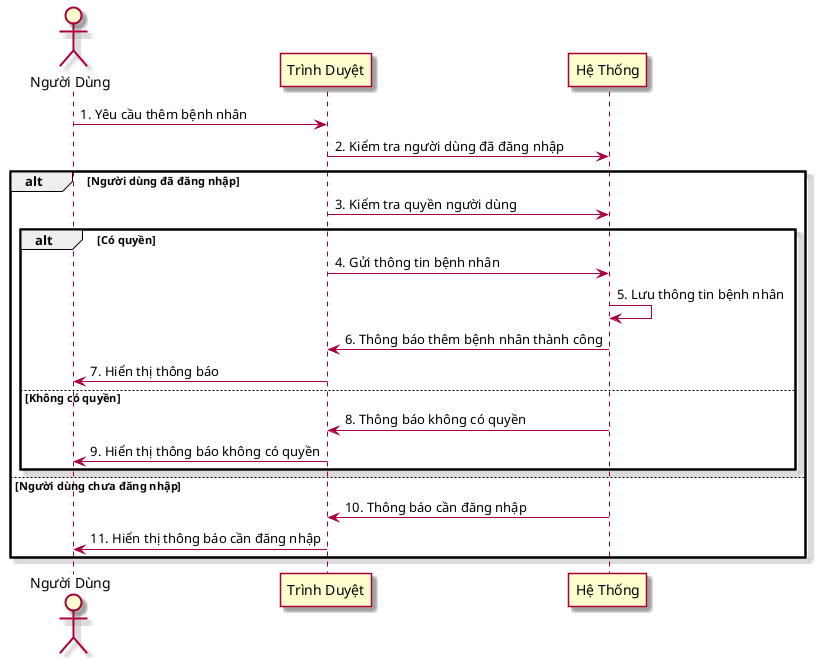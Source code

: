 @startuml "tao moi benh nhan"

skin rose
actor "Người Dùng" as User
participant "Trình Duyệt" as Browser
participant "Hệ Thống" as Server


User -> Browser: 1. Yêu cầu thêm bệnh nhân
Browser -> Server: 2. Kiểm tra người dùng đã đăng nhập
alt Người dùng đã đăng nhập
    Browser -> Server: 3. Kiểm tra quyền người dùng
    alt Có quyền
        Browser -> Server: 4. Gửi thông tin bệnh nhân
        Server -> Server: 5. Lưu thông tin bệnh nhân
        Server -> Browser: 6. Thông báo thêm bệnh nhân thành công
        Browser -> User: 7. Hiển thị thông báo
    else Không có quyền
        Server -> Browser: 8. Thông báo không có quyền
        Browser -> User: 9. Hiển thị thông báo không có quyền
    end
else Người dùng chưa đăng nhập
    Server -> Browser: 10. Thông báo cần đăng nhập
    Browser -> User: 11. Hiển thị thông báo cần đăng nhập
end

@enduml